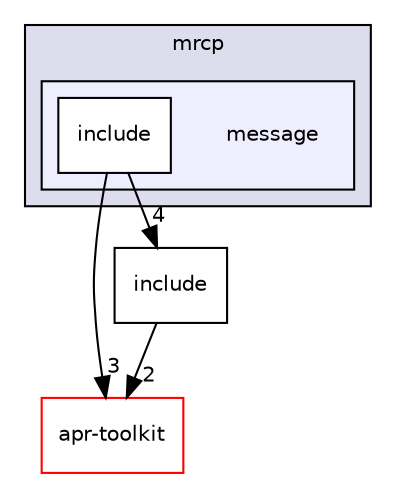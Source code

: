 digraph "message" {
  compound=true
  node [ fontsize="10", fontname="Helvetica"];
  edge [ labelfontsize="10", labelfontname="Helvetica"];
  subgraph clusterdir_53ec2cfbed5d6184fafcb25ff13296d7 {
    graph [ bgcolor="#ddddee", pencolor="black", label="mrcp" fontname="Helvetica", fontsize="10", URL="dir_53ec2cfbed5d6184fafcb25ff13296d7.html"]
  subgraph clusterdir_dd4f4ab4397f3805380f081876544ed2 {
    graph [ bgcolor="#eeeeff", pencolor="black", label="" URL="dir_dd4f4ab4397f3805380f081876544ed2.html"];
    dir_dd4f4ab4397f3805380f081876544ed2 [shape=plaintext label="message"];
    dir_691900c391d4387cdd52391f5c3727f2 [shape=box label="include" color="black" fillcolor="white" style="filled" URL="dir_691900c391d4387cdd52391f5c3727f2.html"];
  }
  }
  dir_995e6b30ef7b7f0b2dec48039971ec97 [shape=box label="apr-toolkit" fillcolor="white" style="filled" color="red" URL="dir_995e6b30ef7b7f0b2dec48039971ec97.html"];
  dir_8213404c92762709e2b5917d35980ced [shape=box label="include" URL="dir_8213404c92762709e2b5917d35980ced.html"];
  dir_8213404c92762709e2b5917d35980ced->dir_995e6b30ef7b7f0b2dec48039971ec97 [headlabel="2", labeldistance=1.5 headhref="dir_000013_000001.html"];
  dir_691900c391d4387cdd52391f5c3727f2->dir_995e6b30ef7b7f0b2dec48039971ec97 [headlabel="3", labeldistance=1.5 headhref="dir_000021_000001.html"];
  dir_691900c391d4387cdd52391f5c3727f2->dir_8213404c92762709e2b5917d35980ced [headlabel="4", labeldistance=1.5 headhref="dir_000021_000013.html"];
}
